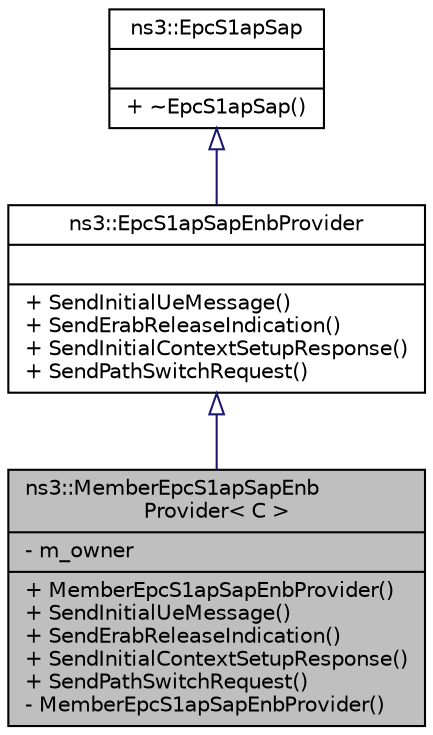 digraph "ns3::MemberEpcS1apSapEnbProvider&lt; C &gt;"
{
  edge [fontname="Helvetica",fontsize="10",labelfontname="Helvetica",labelfontsize="10"];
  node [fontname="Helvetica",fontsize="10",shape=record];
  Node1 [label="{ns3::MemberEpcS1apSapEnb\lProvider\< C \>\n|- m_owner\l|+ MemberEpcS1apSapEnbProvider()\l+ SendInitialUeMessage()\l+ SendErabReleaseIndication()\l+ SendInitialContextSetupResponse()\l+ SendPathSwitchRequest()\l- MemberEpcS1apSapEnbProvider()\l}",height=0.2,width=0.4,color="black", fillcolor="grey75", style="filled", fontcolor="black"];
  Node2 -> Node1 [dir="back",color="midnightblue",fontsize="10",style="solid",arrowtail="onormal"];
  Node2 [label="{ns3::EpcS1apSapEnbProvider\n||+ SendInitialUeMessage()\l+ SendErabReleaseIndication()\l+ SendInitialContextSetupResponse()\l+ SendPathSwitchRequest()\l}",height=0.2,width=0.4,color="black", fillcolor="white", style="filled",URL="$d7/dc1/classns3_1_1EpcS1apSapEnbProvider.html"];
  Node3 -> Node2 [dir="back",color="midnightblue",fontsize="10",style="solid",arrowtail="onormal"];
  Node3 [label="{ns3::EpcS1apSap\n||+ ~EpcS1apSap()\l}",height=0.2,width=0.4,color="black", fillcolor="white", style="filled",URL="$df/d7a/classns3_1_1EpcS1apSap.html"];
}
